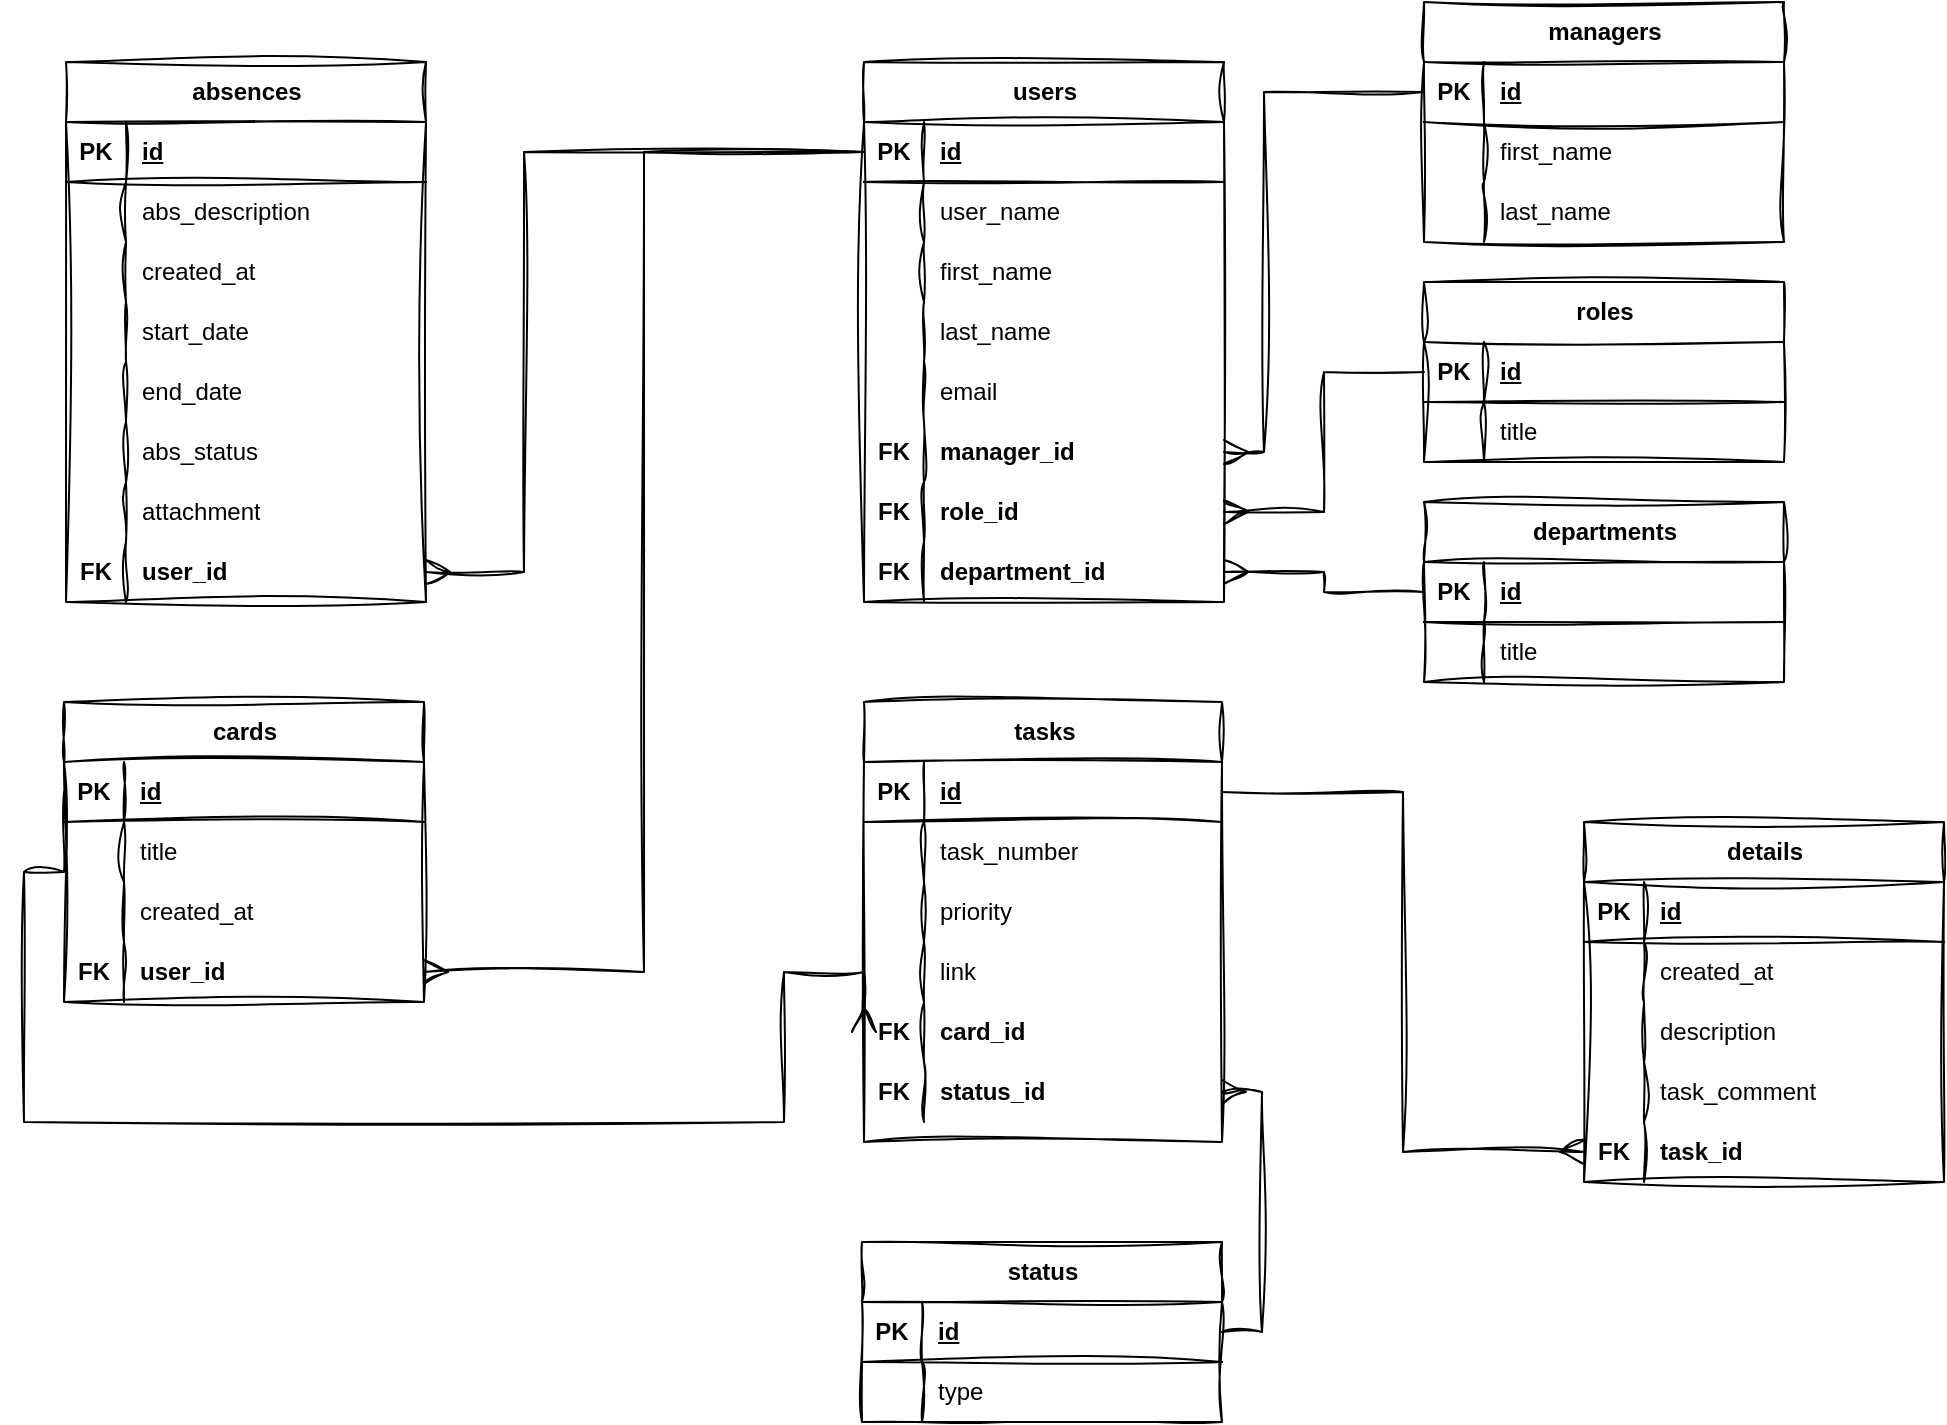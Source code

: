 <mxfile version="21.3.4" type="device">
  <diagram name="Page-1" id="tCNnYp30IQ_QqQRC69yY">
    <mxGraphModel dx="1905" dy="694" grid="1" gridSize="10" guides="1" tooltips="1" connect="1" arrows="1" fold="1" page="1" pageScale="1" pageWidth="827" pageHeight="1169" math="0" shadow="0">
      <root>
        <mxCell id="0" />
        <mxCell id="1" parent="0" />
        <mxCell id="jECYynhSpzNq_t5w8pa2-6" value="tasks" style="shape=table;startSize=30;container=1;collapsible=1;childLayout=tableLayout;fixedRows=1;rowLines=0;fontStyle=1;align=center;resizeLast=1;html=1;rounded=0;sketch=1;curveFitting=1;jiggle=2;" parent="1" vertex="1">
          <mxGeometry x="-30" y="360" width="179" height="220" as="geometry">
            <mxRectangle x="41" y="40" width="70" height="30" as="alternateBounds" />
          </mxGeometry>
        </mxCell>
        <mxCell id="jECYynhSpzNq_t5w8pa2-7" value="" style="shape=tableRow;horizontal=0;startSize=0;swimlaneHead=0;swimlaneBody=0;fillColor=none;collapsible=0;dropTarget=0;points=[[0,0.5],[1,0.5]];portConstraint=eastwest;top=0;left=0;right=0;bottom=1;rounded=0;sketch=1;curveFitting=1;jiggle=2;" parent="jECYynhSpzNq_t5w8pa2-6" vertex="1">
          <mxGeometry y="30" width="179" height="30" as="geometry" />
        </mxCell>
        <mxCell id="jECYynhSpzNq_t5w8pa2-8" value="PK" style="shape=partialRectangle;connectable=0;fillColor=none;top=0;left=0;bottom=0;right=0;fontStyle=1;overflow=hidden;whiteSpace=wrap;html=1;rounded=0;sketch=1;curveFitting=1;jiggle=2;" parent="jECYynhSpzNq_t5w8pa2-7" vertex="1">
          <mxGeometry width="30" height="30" as="geometry">
            <mxRectangle width="30" height="30" as="alternateBounds" />
          </mxGeometry>
        </mxCell>
        <mxCell id="jECYynhSpzNq_t5w8pa2-9" value="id" style="shape=partialRectangle;connectable=0;fillColor=none;top=0;left=0;bottom=0;right=0;align=left;spacingLeft=6;fontStyle=5;overflow=hidden;whiteSpace=wrap;html=1;rounded=0;sketch=1;curveFitting=1;jiggle=2;" parent="jECYynhSpzNq_t5w8pa2-7" vertex="1">
          <mxGeometry x="30" width="149" height="30" as="geometry">
            <mxRectangle width="149" height="30" as="alternateBounds" />
          </mxGeometry>
        </mxCell>
        <mxCell id="jECYynhSpzNq_t5w8pa2-49" value="" style="shape=tableRow;horizontal=0;startSize=0;swimlaneHead=0;swimlaneBody=0;fillColor=none;collapsible=0;dropTarget=0;points=[[0,0.5],[1,0.5]];portConstraint=eastwest;top=0;left=0;right=0;bottom=0;rounded=0;sketch=1;curveFitting=1;jiggle=2;" parent="jECYynhSpzNq_t5w8pa2-6" vertex="1">
          <mxGeometry y="60" width="179" height="30" as="geometry" />
        </mxCell>
        <mxCell id="jECYynhSpzNq_t5w8pa2-50" value="" style="shape=partialRectangle;connectable=0;fillColor=none;top=0;left=0;bottom=0;right=0;editable=1;overflow=hidden;whiteSpace=wrap;html=1;rounded=0;sketch=1;curveFitting=1;jiggle=2;" parent="jECYynhSpzNq_t5w8pa2-49" vertex="1">
          <mxGeometry width="30" height="30" as="geometry">
            <mxRectangle width="30" height="30" as="alternateBounds" />
          </mxGeometry>
        </mxCell>
        <mxCell id="jECYynhSpzNq_t5w8pa2-51" value="task_number" style="shape=partialRectangle;connectable=0;fillColor=none;top=0;left=0;bottom=0;right=0;align=left;spacingLeft=6;overflow=hidden;whiteSpace=wrap;html=1;rounded=0;sketch=1;curveFitting=1;jiggle=2;" parent="jECYynhSpzNq_t5w8pa2-49" vertex="1">
          <mxGeometry x="30" width="149" height="30" as="geometry">
            <mxRectangle width="149" height="30" as="alternateBounds" />
          </mxGeometry>
        </mxCell>
        <mxCell id="wO1wO3pG6uxlol4ROajN-1" value="" style="shape=tableRow;horizontal=0;startSize=0;swimlaneHead=0;swimlaneBody=0;fillColor=none;collapsible=0;dropTarget=0;points=[[0,0.5],[1,0.5]];portConstraint=eastwest;top=0;left=0;right=0;bottom=0;rounded=0;sketch=1;curveFitting=1;jiggle=2;" vertex="1" parent="jECYynhSpzNq_t5w8pa2-6">
          <mxGeometry y="90" width="179" height="30" as="geometry" />
        </mxCell>
        <mxCell id="wO1wO3pG6uxlol4ROajN-2" value="" style="shape=partialRectangle;connectable=0;fillColor=none;top=0;left=0;bottom=0;right=0;editable=1;overflow=hidden;whiteSpace=wrap;html=1;rounded=0;sketch=1;curveFitting=1;jiggle=2;" vertex="1" parent="wO1wO3pG6uxlol4ROajN-1">
          <mxGeometry width="30" height="30" as="geometry">
            <mxRectangle width="30" height="30" as="alternateBounds" />
          </mxGeometry>
        </mxCell>
        <mxCell id="wO1wO3pG6uxlol4ROajN-3" value="priority" style="shape=partialRectangle;connectable=0;fillColor=none;top=0;left=0;bottom=0;right=0;align=left;spacingLeft=6;overflow=hidden;whiteSpace=wrap;html=1;rounded=0;sketch=1;curveFitting=1;jiggle=2;" vertex="1" parent="wO1wO3pG6uxlol4ROajN-1">
          <mxGeometry x="30" width="149" height="30" as="geometry">
            <mxRectangle width="149" height="30" as="alternateBounds" />
          </mxGeometry>
        </mxCell>
        <mxCell id="jECYynhSpzNq_t5w8pa2-268" value="" style="shape=tableRow;horizontal=0;startSize=0;swimlaneHead=0;swimlaneBody=0;fillColor=none;collapsible=0;dropTarget=0;points=[[0,0.5],[1,0.5]];portConstraint=eastwest;top=0;left=0;right=0;bottom=0;rounded=0;sketch=1;curveFitting=1;jiggle=2;" parent="jECYynhSpzNq_t5w8pa2-6" vertex="1">
          <mxGeometry y="120" width="179" height="30" as="geometry" />
        </mxCell>
        <mxCell id="jECYynhSpzNq_t5w8pa2-269" value="" style="shape=partialRectangle;connectable=0;fillColor=none;top=0;left=0;bottom=0;right=0;editable=1;overflow=hidden;whiteSpace=wrap;html=1;rounded=0;sketch=1;curveFitting=1;jiggle=2;" parent="jECYynhSpzNq_t5w8pa2-268" vertex="1">
          <mxGeometry width="30" height="30" as="geometry">
            <mxRectangle width="30" height="30" as="alternateBounds" />
          </mxGeometry>
        </mxCell>
        <mxCell id="jECYynhSpzNq_t5w8pa2-270" value="link" style="shape=partialRectangle;connectable=0;fillColor=none;top=0;left=0;bottom=0;right=0;align=left;spacingLeft=6;overflow=hidden;whiteSpace=wrap;html=1;rounded=0;sketch=1;curveFitting=1;jiggle=2;" parent="jECYynhSpzNq_t5w8pa2-268" vertex="1">
          <mxGeometry x="30" width="149" height="30" as="geometry">
            <mxRectangle width="149" height="30" as="alternateBounds" />
          </mxGeometry>
        </mxCell>
        <mxCell id="jECYynhSpzNq_t5w8pa2-333" value="" style="shape=tableRow;horizontal=0;startSize=0;swimlaneHead=0;swimlaneBody=0;fillColor=none;collapsible=0;dropTarget=0;points=[[0,0.5],[1,0.5]];portConstraint=eastwest;top=0;left=0;right=0;bottom=0;rounded=0;sketch=1;curveFitting=1;jiggle=2;" parent="jECYynhSpzNq_t5w8pa2-6" vertex="1">
          <mxGeometry y="150" width="179" height="30" as="geometry" />
        </mxCell>
        <mxCell id="jECYynhSpzNq_t5w8pa2-334" value="&lt;b&gt;FK&lt;/b&gt;" style="shape=partialRectangle;connectable=0;fillColor=none;top=0;left=0;bottom=0;right=0;editable=1;overflow=hidden;whiteSpace=wrap;html=1;rounded=0;sketch=1;curveFitting=1;jiggle=2;" parent="jECYynhSpzNq_t5w8pa2-333" vertex="1">
          <mxGeometry width="30" height="30" as="geometry">
            <mxRectangle width="30" height="30" as="alternateBounds" />
          </mxGeometry>
        </mxCell>
        <mxCell id="jECYynhSpzNq_t5w8pa2-335" value="&lt;b&gt;card_id&lt;/b&gt;" style="shape=partialRectangle;connectable=0;fillColor=none;top=0;left=0;bottom=0;right=0;align=left;spacingLeft=6;overflow=hidden;whiteSpace=wrap;html=1;rounded=0;sketch=1;curveFitting=1;jiggle=2;" parent="jECYynhSpzNq_t5w8pa2-333" vertex="1">
          <mxGeometry x="30" width="149" height="30" as="geometry">
            <mxRectangle width="149" height="30" as="alternateBounds" />
          </mxGeometry>
        </mxCell>
        <mxCell id="jECYynhSpzNq_t5w8pa2-91" value="" style="shape=tableRow;horizontal=0;startSize=0;swimlaneHead=0;swimlaneBody=0;fillColor=none;collapsible=0;dropTarget=0;points=[[0,0.5],[1,0.5]];portConstraint=eastwest;top=0;left=0;right=0;bottom=0;rounded=0;sketch=1;curveFitting=1;jiggle=2;" parent="jECYynhSpzNq_t5w8pa2-6" vertex="1">
          <mxGeometry y="180" width="179" height="30" as="geometry" />
        </mxCell>
        <mxCell id="jECYynhSpzNq_t5w8pa2-92" value="&lt;b&gt;FK&lt;/b&gt;" style="shape=partialRectangle;connectable=0;fillColor=none;top=0;left=0;bottom=0;right=0;editable=1;overflow=hidden;whiteSpace=wrap;html=1;rounded=0;sketch=1;curveFitting=1;jiggle=2;" parent="jECYynhSpzNq_t5w8pa2-91" vertex="1">
          <mxGeometry width="30" height="30" as="geometry">
            <mxRectangle width="30" height="30" as="alternateBounds" />
          </mxGeometry>
        </mxCell>
        <mxCell id="jECYynhSpzNq_t5w8pa2-93" value="&lt;b&gt;status_id&lt;/b&gt;" style="shape=partialRectangle;connectable=0;fillColor=none;top=0;left=0;bottom=0;right=0;align=left;spacingLeft=6;overflow=hidden;whiteSpace=wrap;html=1;rounded=0;sketch=1;curveFitting=1;jiggle=2;" parent="jECYynhSpzNq_t5w8pa2-91" vertex="1">
          <mxGeometry x="30" width="149" height="30" as="geometry">
            <mxRectangle width="149" height="30" as="alternateBounds" />
          </mxGeometry>
        </mxCell>
        <mxCell id="jECYynhSpzNq_t5w8pa2-19" value="status" style="shape=table;startSize=30;container=1;collapsible=1;childLayout=tableLayout;fixedRows=1;rowLines=0;fontStyle=1;align=center;resizeLast=1;html=1;rounded=0;sketch=1;curveFitting=1;jiggle=2;" parent="1" vertex="1">
          <mxGeometry x="-31" y="630" width="180" height="90" as="geometry" />
        </mxCell>
        <mxCell id="jECYynhSpzNq_t5w8pa2-20" value="" style="shape=tableRow;horizontal=0;startSize=0;swimlaneHead=0;swimlaneBody=0;fillColor=none;collapsible=0;dropTarget=0;points=[[0,0.5],[1,0.5]];portConstraint=eastwest;top=0;left=0;right=0;bottom=1;rounded=0;sketch=1;curveFitting=1;jiggle=2;" parent="jECYynhSpzNq_t5w8pa2-19" vertex="1">
          <mxGeometry y="30" width="180" height="30" as="geometry" />
        </mxCell>
        <mxCell id="jECYynhSpzNq_t5w8pa2-21" value="PK" style="shape=partialRectangle;connectable=0;fillColor=none;top=0;left=0;bottom=0;right=0;fontStyle=1;overflow=hidden;whiteSpace=wrap;html=1;rounded=0;sketch=1;curveFitting=1;jiggle=2;" parent="jECYynhSpzNq_t5w8pa2-20" vertex="1">
          <mxGeometry width="30" height="30" as="geometry">
            <mxRectangle width="30" height="30" as="alternateBounds" />
          </mxGeometry>
        </mxCell>
        <mxCell id="jECYynhSpzNq_t5w8pa2-22" value="id" style="shape=partialRectangle;connectable=0;fillColor=none;top=0;left=0;bottom=0;right=0;align=left;spacingLeft=6;fontStyle=5;overflow=hidden;whiteSpace=wrap;html=1;rounded=0;sketch=1;curveFitting=1;jiggle=2;" parent="jECYynhSpzNq_t5w8pa2-20" vertex="1">
          <mxGeometry x="30" width="150" height="30" as="geometry">
            <mxRectangle width="150" height="30" as="alternateBounds" />
          </mxGeometry>
        </mxCell>
        <mxCell id="jECYynhSpzNq_t5w8pa2-23" value="" style="shape=tableRow;horizontal=0;startSize=0;swimlaneHead=0;swimlaneBody=0;fillColor=none;collapsible=0;dropTarget=0;points=[[0,0.5],[1,0.5]];portConstraint=eastwest;top=0;left=0;right=0;bottom=0;rounded=0;sketch=1;curveFitting=1;jiggle=2;" parent="jECYynhSpzNq_t5w8pa2-19" vertex="1">
          <mxGeometry y="60" width="180" height="30" as="geometry" />
        </mxCell>
        <mxCell id="jECYynhSpzNq_t5w8pa2-24" value="" style="shape=partialRectangle;connectable=0;fillColor=none;top=0;left=0;bottom=0;right=0;editable=1;overflow=hidden;whiteSpace=wrap;html=1;rounded=0;sketch=1;curveFitting=1;jiggle=2;" parent="jECYynhSpzNq_t5w8pa2-23" vertex="1">
          <mxGeometry width="30" height="30" as="geometry">
            <mxRectangle width="30" height="30" as="alternateBounds" />
          </mxGeometry>
        </mxCell>
        <mxCell id="jECYynhSpzNq_t5w8pa2-25" value="type" style="shape=partialRectangle;connectable=0;fillColor=none;top=0;left=0;bottom=0;right=0;align=left;spacingLeft=6;overflow=hidden;whiteSpace=wrap;html=1;rounded=0;sketch=1;curveFitting=1;jiggle=2;" parent="jECYynhSpzNq_t5w8pa2-23" vertex="1">
          <mxGeometry x="30" width="150" height="30" as="geometry">
            <mxRectangle width="150" height="30" as="alternateBounds" />
          </mxGeometry>
        </mxCell>
        <mxCell id="jECYynhSpzNq_t5w8pa2-146" value="details" style="shape=table;startSize=30;container=1;collapsible=1;childLayout=tableLayout;fixedRows=1;rowLines=0;fontStyle=1;align=center;resizeLast=1;html=1;rounded=0;sketch=1;curveFitting=1;jiggle=2;fillColor=none;" parent="1" vertex="1">
          <mxGeometry x="330" y="420" width="180" height="180" as="geometry" />
        </mxCell>
        <mxCell id="jECYynhSpzNq_t5w8pa2-147" value="" style="shape=tableRow;horizontal=0;startSize=0;swimlaneHead=0;swimlaneBody=0;fillColor=none;collapsible=0;dropTarget=0;points=[[0,0.5],[1,0.5]];portConstraint=eastwest;top=0;left=0;right=0;bottom=1;rounded=0;sketch=1;curveFitting=1;jiggle=2;" parent="jECYynhSpzNq_t5w8pa2-146" vertex="1">
          <mxGeometry y="30" width="180" height="30" as="geometry" />
        </mxCell>
        <mxCell id="jECYynhSpzNq_t5w8pa2-148" value="PK" style="shape=partialRectangle;connectable=0;fillColor=none;top=0;left=0;bottom=0;right=0;fontStyle=1;overflow=hidden;whiteSpace=wrap;html=1;rounded=0;sketch=1;curveFitting=1;jiggle=2;" parent="jECYynhSpzNq_t5w8pa2-147" vertex="1">
          <mxGeometry width="30" height="30" as="geometry">
            <mxRectangle width="30" height="30" as="alternateBounds" />
          </mxGeometry>
        </mxCell>
        <mxCell id="jECYynhSpzNq_t5w8pa2-149" value="id" style="shape=partialRectangle;connectable=0;fillColor=none;top=0;left=0;bottom=0;right=0;align=left;spacingLeft=6;fontStyle=5;overflow=hidden;whiteSpace=wrap;html=1;rounded=0;sketch=1;curveFitting=1;jiggle=2;" parent="jECYynhSpzNq_t5w8pa2-147" vertex="1">
          <mxGeometry x="30" width="150" height="30" as="geometry">
            <mxRectangle width="150" height="30" as="alternateBounds" />
          </mxGeometry>
        </mxCell>
        <mxCell id="jECYynhSpzNq_t5w8pa2-153" value="" style="shape=tableRow;horizontal=0;startSize=0;swimlaneHead=0;swimlaneBody=0;fillColor=none;collapsible=0;dropTarget=0;points=[[0,0.5],[1,0.5]];portConstraint=eastwest;top=0;left=0;right=0;bottom=0;rounded=0;sketch=1;curveFitting=1;jiggle=2;" parent="jECYynhSpzNq_t5w8pa2-146" vertex="1">
          <mxGeometry y="60" width="180" height="30" as="geometry" />
        </mxCell>
        <mxCell id="jECYynhSpzNq_t5w8pa2-154" value="" style="shape=partialRectangle;connectable=0;fillColor=none;top=0;left=0;bottom=0;right=0;editable=1;overflow=hidden;whiteSpace=wrap;html=1;rounded=0;sketch=1;curveFitting=1;jiggle=2;" parent="jECYynhSpzNq_t5w8pa2-153" vertex="1">
          <mxGeometry width="30" height="30" as="geometry">
            <mxRectangle width="30" height="30" as="alternateBounds" />
          </mxGeometry>
        </mxCell>
        <mxCell id="jECYynhSpzNq_t5w8pa2-155" value="created_at" style="shape=partialRectangle;connectable=0;top=0;left=0;bottom=0;right=0;align=left;spacingLeft=6;overflow=hidden;whiteSpace=wrap;html=1;rounded=0;sketch=1;curveFitting=1;jiggle=2;fillColor=none;" parent="jECYynhSpzNq_t5w8pa2-153" vertex="1">
          <mxGeometry x="30" width="150" height="30" as="geometry">
            <mxRectangle width="150" height="30" as="alternateBounds" />
          </mxGeometry>
        </mxCell>
        <mxCell id="jECYynhSpzNq_t5w8pa2-150" value="" style="shape=tableRow;horizontal=0;startSize=0;swimlaneHead=0;swimlaneBody=0;fillColor=none;collapsible=0;dropTarget=0;points=[[0,0.5],[1,0.5]];portConstraint=eastwest;top=0;left=0;right=0;bottom=0;rounded=0;sketch=1;curveFitting=1;jiggle=2;" parent="jECYynhSpzNq_t5w8pa2-146" vertex="1">
          <mxGeometry y="90" width="180" height="30" as="geometry" />
        </mxCell>
        <mxCell id="jECYynhSpzNq_t5w8pa2-151" value="" style="shape=partialRectangle;connectable=0;fillColor=none;top=0;left=0;bottom=0;right=0;editable=1;overflow=hidden;whiteSpace=wrap;html=1;rounded=0;sketch=1;curveFitting=1;jiggle=2;" parent="jECYynhSpzNq_t5w8pa2-150" vertex="1">
          <mxGeometry width="30" height="30" as="geometry">
            <mxRectangle width="30" height="30" as="alternateBounds" />
          </mxGeometry>
        </mxCell>
        <mxCell id="jECYynhSpzNq_t5w8pa2-152" value="description" style="shape=partialRectangle;connectable=0;fillColor=none;top=0;left=0;bottom=0;right=0;align=left;spacingLeft=6;overflow=hidden;whiteSpace=wrap;html=1;rounded=0;sketch=1;curveFitting=1;jiggle=2;" parent="jECYynhSpzNq_t5w8pa2-150" vertex="1">
          <mxGeometry x="30" width="150" height="30" as="geometry">
            <mxRectangle width="150" height="30" as="alternateBounds" />
          </mxGeometry>
        </mxCell>
        <mxCell id="jECYynhSpzNq_t5w8pa2-428" value="" style="shape=tableRow;horizontal=0;startSize=0;swimlaneHead=0;swimlaneBody=0;fillColor=none;collapsible=0;dropTarget=0;points=[[0,0.5],[1,0.5]];portConstraint=eastwest;top=0;left=0;right=0;bottom=0;rounded=0;sketch=1;curveFitting=1;jiggle=2;" parent="jECYynhSpzNq_t5w8pa2-146" vertex="1">
          <mxGeometry y="120" width="180" height="30" as="geometry" />
        </mxCell>
        <mxCell id="jECYynhSpzNq_t5w8pa2-429" value="" style="shape=partialRectangle;connectable=0;fillColor=none;top=0;left=0;bottom=0;right=0;editable=1;overflow=hidden;whiteSpace=wrap;html=1;rounded=0;sketch=1;curveFitting=1;jiggle=2;" parent="jECYynhSpzNq_t5w8pa2-428" vertex="1">
          <mxGeometry width="30" height="30" as="geometry">
            <mxRectangle width="30" height="30" as="alternateBounds" />
          </mxGeometry>
        </mxCell>
        <mxCell id="jECYynhSpzNq_t5w8pa2-430" value="task_comment" style="shape=partialRectangle;connectable=0;fillColor=none;top=0;left=0;bottom=0;right=0;align=left;spacingLeft=6;overflow=hidden;whiteSpace=wrap;html=1;rounded=0;sketch=1;curveFitting=1;jiggle=2;" parent="jECYynhSpzNq_t5w8pa2-428" vertex="1">
          <mxGeometry x="30" width="150" height="30" as="geometry">
            <mxRectangle width="150" height="30" as="alternateBounds" />
          </mxGeometry>
        </mxCell>
        <mxCell id="jECYynhSpzNq_t5w8pa2-272" value="" style="shape=tableRow;horizontal=0;startSize=0;swimlaneHead=0;swimlaneBody=0;fillColor=none;collapsible=0;dropTarget=0;points=[[0,0.5],[1,0.5]];portConstraint=eastwest;top=0;left=0;right=0;bottom=0;rounded=0;sketch=1;curveFitting=1;jiggle=2;" parent="jECYynhSpzNq_t5w8pa2-146" vertex="1">
          <mxGeometry y="150" width="180" height="30" as="geometry" />
        </mxCell>
        <mxCell id="jECYynhSpzNq_t5w8pa2-273" value="&lt;b&gt;FK&lt;/b&gt;" style="shape=partialRectangle;connectable=0;fillColor=none;top=0;left=0;bottom=0;right=0;editable=1;overflow=hidden;whiteSpace=wrap;html=1;rounded=0;sketch=1;curveFitting=1;jiggle=2;" parent="jECYynhSpzNq_t5w8pa2-272" vertex="1">
          <mxGeometry width="30" height="30" as="geometry">
            <mxRectangle width="30" height="30" as="alternateBounds" />
          </mxGeometry>
        </mxCell>
        <mxCell id="jECYynhSpzNq_t5w8pa2-274" value="&lt;b&gt;task_id&lt;/b&gt;" style="shape=partialRectangle;connectable=0;top=0;left=0;bottom=0;right=0;align=left;spacingLeft=6;overflow=hidden;whiteSpace=wrap;html=1;rounded=0;sketch=1;curveFitting=1;jiggle=2;fillColor=none;" parent="jECYynhSpzNq_t5w8pa2-272" vertex="1">
          <mxGeometry x="30" width="150" height="30" as="geometry">
            <mxRectangle width="150" height="30" as="alternateBounds" />
          </mxGeometry>
        </mxCell>
        <mxCell id="jECYynhSpzNq_t5w8pa2-165" value="users" style="shape=table;startSize=30;container=1;collapsible=1;childLayout=tableLayout;fixedRows=1;rowLines=0;fontStyle=1;align=center;resizeLast=1;html=1;rounded=0;sketch=1;curveFitting=1;jiggle=2;" parent="1" vertex="1">
          <mxGeometry x="-30" y="40" width="180" height="270" as="geometry" />
        </mxCell>
        <mxCell id="jECYynhSpzNq_t5w8pa2-166" value="" style="shape=tableRow;horizontal=0;startSize=0;swimlaneHead=0;swimlaneBody=0;fillColor=none;collapsible=0;dropTarget=0;points=[[0,0.5],[1,0.5]];portConstraint=eastwest;top=0;left=0;right=0;bottom=1;rounded=0;sketch=1;curveFitting=1;jiggle=2;" parent="jECYynhSpzNq_t5w8pa2-165" vertex="1">
          <mxGeometry y="30" width="180" height="30" as="geometry" />
        </mxCell>
        <mxCell id="jECYynhSpzNq_t5w8pa2-167" value="PK" style="shape=partialRectangle;connectable=0;fillColor=none;top=0;left=0;bottom=0;right=0;fontStyle=1;overflow=hidden;whiteSpace=wrap;html=1;rounded=0;sketch=1;curveFitting=1;jiggle=2;" parent="jECYynhSpzNq_t5w8pa2-166" vertex="1">
          <mxGeometry width="30" height="30" as="geometry">
            <mxRectangle width="30" height="30" as="alternateBounds" />
          </mxGeometry>
        </mxCell>
        <mxCell id="jECYynhSpzNq_t5w8pa2-168" value="id" style="shape=partialRectangle;connectable=0;fillColor=none;top=0;left=0;bottom=0;right=0;align=left;spacingLeft=6;fontStyle=5;overflow=hidden;whiteSpace=wrap;html=1;rounded=0;sketch=1;curveFitting=1;jiggle=2;" parent="jECYynhSpzNq_t5w8pa2-166" vertex="1">
          <mxGeometry x="30" width="150" height="30" as="geometry">
            <mxRectangle width="150" height="30" as="alternateBounds" />
          </mxGeometry>
        </mxCell>
        <mxCell id="jECYynhSpzNq_t5w8pa2-188" value="" style="shape=tableRow;horizontal=0;startSize=0;swimlaneHead=0;swimlaneBody=0;fillColor=none;collapsible=0;dropTarget=0;points=[[0,0.5],[1,0.5]];portConstraint=eastwest;top=0;left=0;right=0;bottom=0;rounded=0;sketch=1;curveFitting=1;jiggle=2;" parent="jECYynhSpzNq_t5w8pa2-165" vertex="1">
          <mxGeometry y="60" width="180" height="30" as="geometry" />
        </mxCell>
        <mxCell id="jECYynhSpzNq_t5w8pa2-189" value="" style="shape=partialRectangle;connectable=0;fillColor=none;top=0;left=0;bottom=0;right=0;editable=1;overflow=hidden;whiteSpace=wrap;html=1;rounded=0;sketch=1;curveFitting=1;jiggle=2;" parent="jECYynhSpzNq_t5w8pa2-188" vertex="1">
          <mxGeometry width="30" height="30" as="geometry">
            <mxRectangle width="30" height="30" as="alternateBounds" />
          </mxGeometry>
        </mxCell>
        <mxCell id="jECYynhSpzNq_t5w8pa2-190" value="user_name" style="shape=partialRectangle;connectable=0;top=0;left=0;bottom=0;right=0;align=left;spacingLeft=6;overflow=hidden;whiteSpace=wrap;html=1;rounded=0;sketch=1;curveFitting=1;jiggle=2;fillColor=none;" parent="jECYynhSpzNq_t5w8pa2-188" vertex="1">
          <mxGeometry x="30" width="150" height="30" as="geometry">
            <mxRectangle width="150" height="30" as="alternateBounds" />
          </mxGeometry>
        </mxCell>
        <mxCell id="jECYynhSpzNq_t5w8pa2-169" value="" style="shape=tableRow;horizontal=0;startSize=0;swimlaneHead=0;swimlaneBody=0;fillColor=none;collapsible=0;dropTarget=0;points=[[0,0.5],[1,0.5]];portConstraint=eastwest;top=0;left=0;right=0;bottom=0;rounded=0;sketch=1;curveFitting=1;jiggle=2;" parent="jECYynhSpzNq_t5w8pa2-165" vertex="1">
          <mxGeometry y="90" width="180" height="30" as="geometry" />
        </mxCell>
        <mxCell id="jECYynhSpzNq_t5w8pa2-170" value="" style="shape=partialRectangle;connectable=0;fillColor=none;top=0;left=0;bottom=0;right=0;editable=1;overflow=hidden;whiteSpace=wrap;html=1;rounded=0;sketch=1;curveFitting=1;jiggle=2;" parent="jECYynhSpzNq_t5w8pa2-169" vertex="1">
          <mxGeometry width="30" height="30" as="geometry">
            <mxRectangle width="30" height="30" as="alternateBounds" />
          </mxGeometry>
        </mxCell>
        <mxCell id="jECYynhSpzNq_t5w8pa2-171" value="first_name" style="shape=partialRectangle;connectable=0;fillColor=none;top=0;left=0;bottom=0;right=0;align=left;spacingLeft=6;overflow=hidden;whiteSpace=wrap;html=1;rounded=0;sketch=1;curveFitting=1;jiggle=2;" parent="jECYynhSpzNq_t5w8pa2-169" vertex="1">
          <mxGeometry x="30" width="150" height="30" as="geometry">
            <mxRectangle width="150" height="30" as="alternateBounds" />
          </mxGeometry>
        </mxCell>
        <mxCell id="jECYynhSpzNq_t5w8pa2-172" value="" style="shape=tableRow;horizontal=0;startSize=0;swimlaneHead=0;swimlaneBody=0;fillColor=none;collapsible=0;dropTarget=0;points=[[0,0.5],[1,0.5]];portConstraint=eastwest;top=0;left=0;right=0;bottom=0;rounded=0;sketch=1;curveFitting=1;jiggle=2;" parent="jECYynhSpzNq_t5w8pa2-165" vertex="1">
          <mxGeometry y="120" width="180" height="30" as="geometry" />
        </mxCell>
        <mxCell id="jECYynhSpzNq_t5w8pa2-173" value="" style="shape=partialRectangle;connectable=0;fillColor=none;top=0;left=0;bottom=0;right=0;editable=1;overflow=hidden;whiteSpace=wrap;html=1;rounded=0;sketch=1;curveFitting=1;jiggle=2;" parent="jECYynhSpzNq_t5w8pa2-172" vertex="1">
          <mxGeometry width="30" height="30" as="geometry">
            <mxRectangle width="30" height="30" as="alternateBounds" />
          </mxGeometry>
        </mxCell>
        <mxCell id="jECYynhSpzNq_t5w8pa2-174" value="last_name" style="shape=partialRectangle;connectable=0;top=0;left=0;bottom=0;right=0;align=left;spacingLeft=6;overflow=hidden;whiteSpace=wrap;html=1;rounded=0;sketch=1;curveFitting=1;jiggle=2;fillColor=none;" parent="jECYynhSpzNq_t5w8pa2-172" vertex="1">
          <mxGeometry x="30" width="150" height="30" as="geometry">
            <mxRectangle width="150" height="30" as="alternateBounds" />
          </mxGeometry>
        </mxCell>
        <mxCell id="jECYynhSpzNq_t5w8pa2-185" value="" style="shape=tableRow;horizontal=0;startSize=0;swimlaneHead=0;swimlaneBody=0;fillColor=none;collapsible=0;dropTarget=0;points=[[0,0.5],[1,0.5]];portConstraint=eastwest;top=0;left=0;right=0;bottom=0;rounded=0;sketch=1;curveFitting=1;jiggle=2;" parent="jECYynhSpzNq_t5w8pa2-165" vertex="1">
          <mxGeometry y="150" width="180" height="30" as="geometry" />
        </mxCell>
        <mxCell id="jECYynhSpzNq_t5w8pa2-186" value="" style="shape=partialRectangle;connectable=0;fillColor=none;top=0;left=0;bottom=0;right=0;editable=1;overflow=hidden;whiteSpace=wrap;html=1;rounded=0;sketch=1;curveFitting=1;jiggle=2;" parent="jECYynhSpzNq_t5w8pa2-185" vertex="1">
          <mxGeometry width="30" height="30" as="geometry">
            <mxRectangle width="30" height="30" as="alternateBounds" />
          </mxGeometry>
        </mxCell>
        <mxCell id="jECYynhSpzNq_t5w8pa2-187" value="email" style="shape=partialRectangle;connectable=0;top=0;left=0;bottom=0;right=0;align=left;spacingLeft=6;overflow=hidden;whiteSpace=wrap;html=1;rounded=0;sketch=1;curveFitting=1;jiggle=2;fillColor=none;" parent="jECYynhSpzNq_t5w8pa2-185" vertex="1">
          <mxGeometry x="30" width="150" height="30" as="geometry">
            <mxRectangle width="150" height="30" as="alternateBounds" />
          </mxGeometry>
        </mxCell>
        <mxCell id="jECYynhSpzNq_t5w8pa2-379" value="" style="shape=tableRow;horizontal=0;startSize=0;swimlaneHead=0;swimlaneBody=0;fillColor=none;collapsible=0;dropTarget=0;points=[[0,0.5],[1,0.5]];portConstraint=eastwest;top=0;left=0;right=0;bottom=0;rounded=0;sketch=1;curveFitting=1;jiggle=2;fontStyle=1" parent="jECYynhSpzNq_t5w8pa2-165" vertex="1">
          <mxGeometry y="180" width="180" height="30" as="geometry" />
        </mxCell>
        <mxCell id="jECYynhSpzNq_t5w8pa2-380" value="&lt;b&gt;FK&lt;/b&gt;" style="shape=partialRectangle;connectable=0;fillColor=none;top=0;left=0;bottom=0;right=0;editable=1;overflow=hidden;whiteSpace=wrap;html=1;rounded=0;sketch=1;curveFitting=1;jiggle=2;" parent="jECYynhSpzNq_t5w8pa2-379" vertex="1">
          <mxGeometry width="30" height="30" as="geometry">
            <mxRectangle width="30" height="30" as="alternateBounds" />
          </mxGeometry>
        </mxCell>
        <mxCell id="jECYynhSpzNq_t5w8pa2-381" value="manager_id" style="shape=partialRectangle;connectable=0;top=0;left=0;bottom=0;right=0;align=left;spacingLeft=6;overflow=hidden;whiteSpace=wrap;html=1;rounded=0;sketch=1;curveFitting=1;jiggle=2;fillColor=none;fontStyle=1" parent="jECYynhSpzNq_t5w8pa2-379" vertex="1">
          <mxGeometry x="30" width="150" height="30" as="geometry">
            <mxRectangle width="150" height="30" as="alternateBounds" />
          </mxGeometry>
        </mxCell>
        <mxCell id="jECYynhSpzNq_t5w8pa2-207" value="" style="shape=tableRow;horizontal=0;startSize=0;swimlaneHead=0;swimlaneBody=0;fillColor=none;collapsible=0;dropTarget=0;points=[[0,0.5],[1,0.5]];portConstraint=eastwest;top=0;left=0;right=0;bottom=0;rounded=0;sketch=1;curveFitting=1;jiggle=2;fontStyle=1" parent="jECYynhSpzNq_t5w8pa2-165" vertex="1">
          <mxGeometry y="210" width="180" height="30" as="geometry" />
        </mxCell>
        <mxCell id="jECYynhSpzNq_t5w8pa2-208" value="&lt;b&gt;FK&lt;/b&gt;" style="shape=partialRectangle;connectable=0;fillColor=none;top=0;left=0;bottom=0;right=0;editable=1;overflow=hidden;whiteSpace=wrap;html=1;rounded=0;sketch=1;curveFitting=1;jiggle=2;" parent="jECYynhSpzNq_t5w8pa2-207" vertex="1">
          <mxGeometry width="30" height="30" as="geometry">
            <mxRectangle width="30" height="30" as="alternateBounds" />
          </mxGeometry>
        </mxCell>
        <mxCell id="jECYynhSpzNq_t5w8pa2-209" value="role_id" style="shape=partialRectangle;connectable=0;top=0;left=0;bottom=0;right=0;align=left;spacingLeft=6;overflow=hidden;whiteSpace=wrap;html=1;rounded=0;sketch=1;curveFitting=1;jiggle=2;fillColor=none;fontStyle=1" parent="jECYynhSpzNq_t5w8pa2-207" vertex="1">
          <mxGeometry x="30" width="150" height="30" as="geometry">
            <mxRectangle width="150" height="30" as="alternateBounds" />
          </mxGeometry>
        </mxCell>
        <mxCell id="jECYynhSpzNq_t5w8pa2-365" value="" style="shape=tableRow;horizontal=0;startSize=0;swimlaneHead=0;swimlaneBody=0;fillColor=none;collapsible=0;dropTarget=0;points=[[0,0.5],[1,0.5]];portConstraint=eastwest;top=0;left=0;right=0;bottom=0;rounded=0;sketch=1;curveFitting=1;jiggle=2;fontStyle=1" parent="jECYynhSpzNq_t5w8pa2-165" vertex="1">
          <mxGeometry y="240" width="180" height="30" as="geometry" />
        </mxCell>
        <mxCell id="jECYynhSpzNq_t5w8pa2-366" value="&lt;b&gt;FK&lt;/b&gt;" style="shape=partialRectangle;connectable=0;fillColor=none;top=0;left=0;bottom=0;right=0;editable=1;overflow=hidden;whiteSpace=wrap;html=1;rounded=0;sketch=1;curveFitting=1;jiggle=2;" parent="jECYynhSpzNq_t5w8pa2-365" vertex="1">
          <mxGeometry width="30" height="30" as="geometry">
            <mxRectangle width="30" height="30" as="alternateBounds" />
          </mxGeometry>
        </mxCell>
        <mxCell id="jECYynhSpzNq_t5w8pa2-367" value="department_id" style="shape=partialRectangle;connectable=0;top=0;left=0;bottom=0;right=0;align=left;spacingLeft=6;overflow=hidden;whiteSpace=wrap;html=1;rounded=0;sketch=1;curveFitting=1;jiggle=2;fillColor=none;fontStyle=1" parent="jECYynhSpzNq_t5w8pa2-365" vertex="1">
          <mxGeometry x="30" width="150" height="30" as="geometry">
            <mxRectangle width="150" height="30" as="alternateBounds" />
          </mxGeometry>
        </mxCell>
        <mxCell id="jECYynhSpzNq_t5w8pa2-191" value="roles" style="shape=table;startSize=30;container=1;collapsible=1;childLayout=tableLayout;fixedRows=1;rowLines=0;fontStyle=1;align=center;resizeLast=1;html=1;rounded=0;sketch=1;curveFitting=1;jiggle=2;" parent="1" vertex="1">
          <mxGeometry x="250" y="150" width="180" height="90" as="geometry" />
        </mxCell>
        <mxCell id="jECYynhSpzNq_t5w8pa2-192" value="" style="shape=tableRow;horizontal=0;startSize=0;swimlaneHead=0;swimlaneBody=0;fillColor=none;collapsible=0;dropTarget=0;points=[[0,0.5],[1,0.5]];portConstraint=eastwest;top=0;left=0;right=0;bottom=1;rounded=0;sketch=1;curveFitting=1;jiggle=2;" parent="jECYynhSpzNq_t5w8pa2-191" vertex="1">
          <mxGeometry y="30" width="180" height="30" as="geometry" />
        </mxCell>
        <mxCell id="jECYynhSpzNq_t5w8pa2-193" value="PK" style="shape=partialRectangle;connectable=0;fillColor=none;top=0;left=0;bottom=0;right=0;fontStyle=1;overflow=hidden;whiteSpace=wrap;html=1;rounded=0;sketch=1;curveFitting=1;jiggle=2;" parent="jECYynhSpzNq_t5w8pa2-192" vertex="1">
          <mxGeometry width="30" height="30" as="geometry">
            <mxRectangle width="30" height="30" as="alternateBounds" />
          </mxGeometry>
        </mxCell>
        <mxCell id="jECYynhSpzNq_t5w8pa2-194" value="id" style="shape=partialRectangle;connectable=0;fillColor=none;top=0;left=0;bottom=0;right=0;align=left;spacingLeft=6;fontStyle=5;overflow=hidden;whiteSpace=wrap;html=1;rounded=0;sketch=1;curveFitting=1;jiggle=2;" parent="jECYynhSpzNq_t5w8pa2-192" vertex="1">
          <mxGeometry x="30" width="150" height="30" as="geometry">
            <mxRectangle width="150" height="30" as="alternateBounds" />
          </mxGeometry>
        </mxCell>
        <mxCell id="jECYynhSpzNq_t5w8pa2-195" value="" style="shape=tableRow;horizontal=0;startSize=0;swimlaneHead=0;swimlaneBody=0;fillColor=none;collapsible=0;dropTarget=0;points=[[0,0.5],[1,0.5]];portConstraint=eastwest;top=0;left=0;right=0;bottom=0;rounded=0;sketch=1;curveFitting=1;jiggle=2;" parent="jECYynhSpzNq_t5w8pa2-191" vertex="1">
          <mxGeometry y="60" width="180" height="30" as="geometry" />
        </mxCell>
        <mxCell id="jECYynhSpzNq_t5w8pa2-196" value="" style="shape=partialRectangle;connectable=0;fillColor=none;top=0;left=0;bottom=0;right=0;editable=1;overflow=hidden;whiteSpace=wrap;html=1;rounded=0;sketch=1;curveFitting=1;jiggle=2;" parent="jECYynhSpzNq_t5w8pa2-195" vertex="1">
          <mxGeometry width="30" height="30" as="geometry">
            <mxRectangle width="30" height="30" as="alternateBounds" />
          </mxGeometry>
        </mxCell>
        <mxCell id="jECYynhSpzNq_t5w8pa2-197" value="title" style="shape=partialRectangle;connectable=0;fillColor=none;top=0;left=0;bottom=0;right=0;align=left;spacingLeft=6;overflow=hidden;whiteSpace=wrap;html=1;rounded=0;sketch=1;curveFitting=1;jiggle=2;" parent="jECYynhSpzNq_t5w8pa2-195" vertex="1">
          <mxGeometry x="30" width="150" height="30" as="geometry">
            <mxRectangle width="150" height="30" as="alternateBounds" />
          </mxGeometry>
        </mxCell>
        <mxCell id="jECYynhSpzNq_t5w8pa2-323" value="cards" style="shape=table;startSize=30;container=1;collapsible=1;childLayout=tableLayout;fixedRows=1;rowLines=0;fontStyle=1;align=center;resizeLast=1;html=1;rounded=0;sketch=1;curveFitting=1;jiggle=2;" parent="1" vertex="1">
          <mxGeometry x="-430" y="360" width="180" height="150" as="geometry" />
        </mxCell>
        <mxCell id="jECYynhSpzNq_t5w8pa2-324" value="" style="shape=tableRow;horizontal=0;startSize=0;swimlaneHead=0;swimlaneBody=0;fillColor=none;collapsible=0;dropTarget=0;points=[[0,0.5],[1,0.5]];portConstraint=eastwest;top=0;left=0;right=0;bottom=1;rounded=0;sketch=1;curveFitting=1;jiggle=2;" parent="jECYynhSpzNq_t5w8pa2-323" vertex="1">
          <mxGeometry y="30" width="180" height="30" as="geometry" />
        </mxCell>
        <mxCell id="jECYynhSpzNq_t5w8pa2-325" value="PK" style="shape=partialRectangle;connectable=0;fillColor=none;top=0;left=0;bottom=0;right=0;fontStyle=1;overflow=hidden;whiteSpace=wrap;html=1;rounded=0;sketch=1;curveFitting=1;jiggle=2;" parent="jECYynhSpzNq_t5w8pa2-324" vertex="1">
          <mxGeometry width="30" height="30" as="geometry">
            <mxRectangle width="30" height="30" as="alternateBounds" />
          </mxGeometry>
        </mxCell>
        <mxCell id="jECYynhSpzNq_t5w8pa2-326" value="id" style="shape=partialRectangle;connectable=0;fillColor=none;top=0;left=0;bottom=0;right=0;align=left;spacingLeft=6;fontStyle=5;overflow=hidden;whiteSpace=wrap;html=1;rounded=0;sketch=1;curveFitting=1;jiggle=2;" parent="jECYynhSpzNq_t5w8pa2-324" vertex="1">
          <mxGeometry x="30" width="150" height="30" as="geometry">
            <mxRectangle width="150" height="30" as="alternateBounds" />
          </mxGeometry>
        </mxCell>
        <mxCell id="jECYynhSpzNq_t5w8pa2-330" value="" style="shape=tableRow;horizontal=0;startSize=0;swimlaneHead=0;swimlaneBody=0;fillColor=none;collapsible=0;dropTarget=0;points=[[0,0.5],[1,0.5]];portConstraint=eastwest;top=0;left=0;right=0;bottom=0;rounded=0;sketch=1;curveFitting=1;jiggle=2;" parent="jECYynhSpzNq_t5w8pa2-323" vertex="1">
          <mxGeometry y="60" width="180" height="30" as="geometry" />
        </mxCell>
        <mxCell id="jECYynhSpzNq_t5w8pa2-331" value="" style="shape=partialRectangle;connectable=0;fillColor=none;top=0;left=0;bottom=0;right=0;editable=1;overflow=hidden;whiteSpace=wrap;html=1;rounded=0;sketch=1;curveFitting=1;jiggle=2;" parent="jECYynhSpzNq_t5w8pa2-330" vertex="1">
          <mxGeometry width="30" height="30" as="geometry">
            <mxRectangle width="30" height="30" as="alternateBounds" />
          </mxGeometry>
        </mxCell>
        <mxCell id="jECYynhSpzNq_t5w8pa2-332" value="title" style="shape=partialRectangle;connectable=0;fillColor=none;top=0;left=0;bottom=0;right=0;align=left;spacingLeft=6;overflow=hidden;whiteSpace=wrap;html=1;rounded=0;sketch=1;curveFitting=1;jiggle=2;" parent="jECYynhSpzNq_t5w8pa2-330" vertex="1">
          <mxGeometry x="30" width="150" height="30" as="geometry">
            <mxRectangle width="150" height="30" as="alternateBounds" />
          </mxGeometry>
        </mxCell>
        <mxCell id="jECYynhSpzNq_t5w8pa2-327" value="" style="shape=tableRow;horizontal=0;startSize=0;swimlaneHead=0;swimlaneBody=0;fillColor=none;collapsible=0;dropTarget=0;points=[[0,0.5],[1,0.5]];portConstraint=eastwest;top=0;left=0;right=0;bottom=0;rounded=0;sketch=1;curveFitting=1;jiggle=2;" parent="jECYynhSpzNq_t5w8pa2-323" vertex="1">
          <mxGeometry y="90" width="180" height="30" as="geometry" />
        </mxCell>
        <mxCell id="jECYynhSpzNq_t5w8pa2-328" value="" style="shape=partialRectangle;connectable=0;fillColor=none;top=0;left=0;bottom=0;right=0;editable=1;overflow=hidden;whiteSpace=wrap;html=1;rounded=0;sketch=1;curveFitting=1;jiggle=2;" parent="jECYynhSpzNq_t5w8pa2-327" vertex="1">
          <mxGeometry width="30" height="30" as="geometry">
            <mxRectangle width="30" height="30" as="alternateBounds" />
          </mxGeometry>
        </mxCell>
        <mxCell id="jECYynhSpzNq_t5w8pa2-329" value="created_at" style="shape=partialRectangle;connectable=0;fillColor=none;top=0;left=0;bottom=0;right=0;align=left;spacingLeft=6;overflow=hidden;whiteSpace=wrap;html=1;rounded=0;sketch=1;curveFitting=1;jiggle=2;" parent="jECYynhSpzNq_t5w8pa2-327" vertex="1">
          <mxGeometry x="30" width="150" height="30" as="geometry">
            <mxRectangle width="150" height="30" as="alternateBounds" />
          </mxGeometry>
        </mxCell>
        <mxCell id="jECYynhSpzNq_t5w8pa2-352" value="" style="shape=tableRow;horizontal=0;startSize=0;swimlaneHead=0;swimlaneBody=0;fillColor=none;collapsible=0;dropTarget=0;points=[[0,0.5],[1,0.5]];portConstraint=eastwest;top=0;left=0;right=0;bottom=0;rounded=0;sketch=1;curveFitting=1;jiggle=2;" parent="jECYynhSpzNq_t5w8pa2-323" vertex="1">
          <mxGeometry y="120" width="180" height="30" as="geometry" />
        </mxCell>
        <mxCell id="jECYynhSpzNq_t5w8pa2-353" value="&lt;b&gt;FK&lt;/b&gt;" style="shape=partialRectangle;connectable=0;fillColor=none;top=0;left=0;bottom=0;right=0;editable=1;overflow=hidden;whiteSpace=wrap;html=1;rounded=0;sketch=1;curveFitting=1;jiggle=2;" parent="jECYynhSpzNq_t5w8pa2-352" vertex="1">
          <mxGeometry width="30" height="30" as="geometry">
            <mxRectangle width="30" height="30" as="alternateBounds" />
          </mxGeometry>
        </mxCell>
        <mxCell id="jECYynhSpzNq_t5w8pa2-354" value="&lt;b&gt;user_id&lt;/b&gt;" style="shape=partialRectangle;connectable=0;fillColor=none;top=0;left=0;bottom=0;right=0;align=left;spacingLeft=6;overflow=hidden;whiteSpace=wrap;html=1;rounded=0;sketch=1;curveFitting=1;jiggle=2;" parent="jECYynhSpzNq_t5w8pa2-352" vertex="1">
          <mxGeometry x="30" width="150" height="30" as="geometry">
            <mxRectangle width="150" height="30" as="alternateBounds" />
          </mxGeometry>
        </mxCell>
        <mxCell id="jECYynhSpzNq_t5w8pa2-358" value="departments" style="shape=table;startSize=30;container=1;collapsible=1;childLayout=tableLayout;fixedRows=1;rowLines=0;fontStyle=1;align=center;resizeLast=1;html=1;rounded=0;sketch=1;curveFitting=1;jiggle=2;" parent="1" vertex="1">
          <mxGeometry x="250" y="260" width="180" height="90" as="geometry" />
        </mxCell>
        <mxCell id="jECYynhSpzNq_t5w8pa2-359" value="" style="shape=tableRow;horizontal=0;startSize=0;swimlaneHead=0;swimlaneBody=0;fillColor=none;collapsible=0;dropTarget=0;points=[[0,0.5],[1,0.5]];portConstraint=eastwest;top=0;left=0;right=0;bottom=1;rounded=0;sketch=1;curveFitting=1;jiggle=2;" parent="jECYynhSpzNq_t5w8pa2-358" vertex="1">
          <mxGeometry y="30" width="180" height="30" as="geometry" />
        </mxCell>
        <mxCell id="jECYynhSpzNq_t5w8pa2-360" value="PK" style="shape=partialRectangle;connectable=0;fillColor=none;top=0;left=0;bottom=0;right=0;fontStyle=1;overflow=hidden;whiteSpace=wrap;html=1;rounded=0;sketch=1;curveFitting=1;jiggle=2;" parent="jECYynhSpzNq_t5w8pa2-359" vertex="1">
          <mxGeometry width="30" height="30" as="geometry">
            <mxRectangle width="30" height="30" as="alternateBounds" />
          </mxGeometry>
        </mxCell>
        <mxCell id="jECYynhSpzNq_t5w8pa2-361" value="id" style="shape=partialRectangle;connectable=0;fillColor=none;top=0;left=0;bottom=0;right=0;align=left;spacingLeft=6;fontStyle=5;overflow=hidden;whiteSpace=wrap;html=1;rounded=0;sketch=1;curveFitting=1;jiggle=2;" parent="jECYynhSpzNq_t5w8pa2-359" vertex="1">
          <mxGeometry x="30" width="150" height="30" as="geometry">
            <mxRectangle width="150" height="30" as="alternateBounds" />
          </mxGeometry>
        </mxCell>
        <mxCell id="jECYynhSpzNq_t5w8pa2-362" value="" style="shape=tableRow;horizontal=0;startSize=0;swimlaneHead=0;swimlaneBody=0;fillColor=none;collapsible=0;dropTarget=0;points=[[0,0.5],[1,0.5]];portConstraint=eastwest;top=0;left=0;right=0;bottom=0;rounded=0;sketch=1;curveFitting=1;jiggle=2;" parent="jECYynhSpzNq_t5w8pa2-358" vertex="1">
          <mxGeometry y="60" width="180" height="30" as="geometry" />
        </mxCell>
        <mxCell id="jECYynhSpzNq_t5w8pa2-363" value="" style="shape=partialRectangle;connectable=0;fillColor=none;top=0;left=0;bottom=0;right=0;editable=1;overflow=hidden;whiteSpace=wrap;html=1;rounded=0;sketch=1;curveFitting=1;jiggle=2;" parent="jECYynhSpzNq_t5w8pa2-362" vertex="1">
          <mxGeometry width="30" height="30" as="geometry">
            <mxRectangle width="30" height="30" as="alternateBounds" />
          </mxGeometry>
        </mxCell>
        <mxCell id="jECYynhSpzNq_t5w8pa2-364" value="title" style="shape=partialRectangle;connectable=0;fillColor=none;top=0;left=0;bottom=0;right=0;align=left;spacingLeft=6;overflow=hidden;whiteSpace=wrap;html=1;rounded=0;sketch=1;curveFitting=1;jiggle=2;" parent="jECYynhSpzNq_t5w8pa2-362" vertex="1">
          <mxGeometry x="30" width="150" height="30" as="geometry">
            <mxRectangle width="150" height="30" as="alternateBounds" />
          </mxGeometry>
        </mxCell>
        <mxCell id="jECYynhSpzNq_t5w8pa2-372" value="managers" style="shape=table;startSize=30;container=1;collapsible=1;childLayout=tableLayout;fixedRows=1;rowLines=0;fontStyle=1;align=center;resizeLast=1;html=1;rounded=0;sketch=1;curveFitting=1;jiggle=2;" parent="1" vertex="1">
          <mxGeometry x="250" y="10" width="180" height="120" as="geometry" />
        </mxCell>
        <mxCell id="jECYynhSpzNq_t5w8pa2-373" value="" style="shape=tableRow;horizontal=0;startSize=0;swimlaneHead=0;swimlaneBody=0;fillColor=none;collapsible=0;dropTarget=0;points=[[0,0.5],[1,0.5]];portConstraint=eastwest;top=0;left=0;right=0;bottom=1;rounded=0;sketch=1;curveFitting=1;jiggle=2;" parent="jECYynhSpzNq_t5w8pa2-372" vertex="1">
          <mxGeometry y="30" width="180" height="30" as="geometry" />
        </mxCell>
        <mxCell id="jECYynhSpzNq_t5w8pa2-374" value="PK" style="shape=partialRectangle;connectable=0;fillColor=none;top=0;left=0;bottom=0;right=0;fontStyle=1;overflow=hidden;whiteSpace=wrap;html=1;rounded=0;sketch=1;curveFitting=1;jiggle=2;" parent="jECYynhSpzNq_t5w8pa2-373" vertex="1">
          <mxGeometry width="30" height="30" as="geometry">
            <mxRectangle width="30" height="30" as="alternateBounds" />
          </mxGeometry>
        </mxCell>
        <mxCell id="jECYynhSpzNq_t5w8pa2-375" value="id" style="shape=partialRectangle;connectable=0;fillColor=none;top=0;left=0;bottom=0;right=0;align=left;spacingLeft=6;fontStyle=5;overflow=hidden;whiteSpace=wrap;html=1;rounded=0;sketch=1;curveFitting=1;jiggle=2;" parent="jECYynhSpzNq_t5w8pa2-373" vertex="1">
          <mxGeometry x="30" width="150" height="30" as="geometry">
            <mxRectangle width="150" height="30" as="alternateBounds" />
          </mxGeometry>
        </mxCell>
        <mxCell id="jECYynhSpzNq_t5w8pa2-376" value="" style="shape=tableRow;horizontal=0;startSize=0;swimlaneHead=0;swimlaneBody=0;fillColor=none;collapsible=0;dropTarget=0;points=[[0,0.5],[1,0.5]];portConstraint=eastwest;top=0;left=0;right=0;bottom=0;rounded=0;sketch=1;curveFitting=1;jiggle=2;" parent="jECYynhSpzNq_t5w8pa2-372" vertex="1">
          <mxGeometry y="60" width="180" height="30" as="geometry" />
        </mxCell>
        <mxCell id="jECYynhSpzNq_t5w8pa2-377" value="" style="shape=partialRectangle;connectable=0;fillColor=none;top=0;left=0;bottom=0;right=0;editable=1;overflow=hidden;whiteSpace=wrap;html=1;rounded=0;sketch=1;curveFitting=1;jiggle=2;" parent="jECYynhSpzNq_t5w8pa2-376" vertex="1">
          <mxGeometry width="30" height="30" as="geometry">
            <mxRectangle width="30" height="30" as="alternateBounds" />
          </mxGeometry>
        </mxCell>
        <mxCell id="jECYynhSpzNq_t5w8pa2-378" value="first_name" style="shape=partialRectangle;connectable=0;fillColor=none;top=0;left=0;bottom=0;right=0;align=left;spacingLeft=6;overflow=hidden;whiteSpace=wrap;html=1;rounded=0;sketch=1;curveFitting=1;jiggle=2;" parent="jECYynhSpzNq_t5w8pa2-376" vertex="1">
          <mxGeometry x="30" width="150" height="30" as="geometry">
            <mxRectangle width="150" height="30" as="alternateBounds" />
          </mxGeometry>
        </mxCell>
        <mxCell id="6JvMDUYTQtk7LSBQXtpz-8" value="" style="shape=tableRow;horizontal=0;startSize=0;swimlaneHead=0;swimlaneBody=0;fillColor=none;collapsible=0;dropTarget=0;points=[[0,0.5],[1,0.5]];portConstraint=eastwest;top=0;left=0;right=0;bottom=0;rounded=0;sketch=1;curveFitting=1;jiggle=2;" parent="jECYynhSpzNq_t5w8pa2-372" vertex="1">
          <mxGeometry y="90" width="180" height="30" as="geometry" />
        </mxCell>
        <mxCell id="6JvMDUYTQtk7LSBQXtpz-9" value="" style="shape=partialRectangle;connectable=0;fillColor=none;top=0;left=0;bottom=0;right=0;editable=1;overflow=hidden;whiteSpace=wrap;html=1;rounded=0;sketch=1;curveFitting=1;jiggle=2;" parent="6JvMDUYTQtk7LSBQXtpz-8" vertex="1">
          <mxGeometry width="30" height="30" as="geometry">
            <mxRectangle width="30" height="30" as="alternateBounds" />
          </mxGeometry>
        </mxCell>
        <mxCell id="6JvMDUYTQtk7LSBQXtpz-10" value="last_name" style="shape=partialRectangle;connectable=0;fillColor=none;top=0;left=0;bottom=0;right=0;align=left;spacingLeft=6;overflow=hidden;whiteSpace=wrap;html=1;rounded=0;sketch=1;curveFitting=1;jiggle=2;" parent="6JvMDUYTQtk7LSBQXtpz-8" vertex="1">
          <mxGeometry x="30" width="150" height="30" as="geometry">
            <mxRectangle width="150" height="30" as="alternateBounds" />
          </mxGeometry>
        </mxCell>
        <mxCell id="OrhYq2ez3aEEpT9nhK4q-1" style="edgeStyle=orthogonalEdgeStyle;rounded=0;sketch=1;hachureGap=4;jiggle=2;curveFitting=1;orthogonalLoop=1;jettySize=auto;html=1;entryX=0;entryY=0.5;entryDx=0;entryDy=0;fontFamily=Architects Daughter;fontSource=https%3A%2F%2Ffonts.googleapis.com%2Fcss%3Ffamily%3DArchitects%2BDaughter;fontSize=16;endArrow=none;endFill=0;startArrow=ERmany;startFill=0;startSize=10;exitX=0;exitY=0.5;exitDx=0;exitDy=0;" parent="1" source="jECYynhSpzNq_t5w8pa2-333" target="jECYynhSpzNq_t5w8pa2-324" edge="1">
          <mxGeometry relative="1" as="geometry">
            <mxPoint x="-40" y="500" as="sourcePoint" />
            <Array as="points">
              <mxPoint x="-70" y="495" />
              <mxPoint x="-70" y="570" />
              <mxPoint x="-450" y="570" />
              <mxPoint x="-450" y="445" />
            </Array>
          </mxGeometry>
        </mxCell>
        <mxCell id="OrhYq2ez3aEEpT9nhK4q-2" style="edgeStyle=orthogonalEdgeStyle;shape=connector;rounded=0;sketch=1;hachureGap=4;jiggle=2;curveFitting=1;orthogonalLoop=1;jettySize=auto;html=1;labelBackgroundColor=default;strokeColor=default;fontFamily=Architects Daughter;fontSource=https%3A%2F%2Ffonts.googleapis.com%2Fcss%3Ffamily%3DArchitects%2BDaughter;fontSize=16;fontColor=default;startArrow=ERmany;startFill=0;endArrow=none;endFill=0;startSize=10;exitX=1;exitY=0.5;exitDx=0;exitDy=0;entryX=1;entryY=0.5;entryDx=0;entryDy=0;" parent="1" source="jECYynhSpzNq_t5w8pa2-91" target="jECYynhSpzNq_t5w8pa2-20" edge="1">
          <mxGeometry relative="1" as="geometry">
            <mxPoint x="169" y="680" as="targetPoint" />
          </mxGeometry>
        </mxCell>
        <mxCell id="OrhYq2ez3aEEpT9nhK4q-5" style="edgeStyle=orthogonalEdgeStyle;shape=connector;rounded=0;sketch=1;hachureGap=4;jiggle=2;curveFitting=1;orthogonalLoop=1;jettySize=auto;html=1;entryX=0;entryY=0.5;entryDx=0;entryDy=0;labelBackgroundColor=default;strokeColor=default;fontFamily=Architects Daughter;fontSource=https%3A%2F%2Ffonts.googleapis.com%2Fcss%3Ffamily%3DArchitects%2BDaughter;fontSize=16;fontColor=default;startArrow=ERmany;startFill=0;endArrow=none;endFill=0;startSize=10;" parent="1" source="jECYynhSpzNq_t5w8pa2-352" target="jECYynhSpzNq_t5w8pa2-166" edge="1">
          <mxGeometry relative="1" as="geometry" />
        </mxCell>
        <mxCell id="OrhYq2ez3aEEpT9nhK4q-6" style="edgeStyle=orthogonalEdgeStyle;shape=connector;rounded=0;sketch=1;hachureGap=4;jiggle=2;curveFitting=1;orthogonalLoop=1;jettySize=auto;html=1;entryX=0;entryY=0.5;entryDx=0;entryDy=0;labelBackgroundColor=default;strokeColor=default;fontFamily=Architects Daughter;fontSource=https%3A%2F%2Ffonts.googleapis.com%2Fcss%3Ffamily%3DArchitects%2BDaughter;fontSize=16;fontColor=default;startArrow=ERmany;startFill=0;endArrow=none;endFill=0;startSize=10;" parent="1" source="jECYynhSpzNq_t5w8pa2-379" target="jECYynhSpzNq_t5w8pa2-373" edge="1">
          <mxGeometry relative="1" as="geometry">
            <Array as="points">
              <mxPoint x="170" y="235" />
              <mxPoint x="170" y="55" />
            </Array>
          </mxGeometry>
        </mxCell>
        <mxCell id="OrhYq2ez3aEEpT9nhK4q-7" style="edgeStyle=orthogonalEdgeStyle;shape=connector;rounded=0;sketch=1;hachureGap=4;jiggle=2;curveFitting=1;orthogonalLoop=1;jettySize=auto;html=1;entryX=0;entryY=0.5;entryDx=0;entryDy=0;labelBackgroundColor=default;strokeColor=default;fontFamily=Architects Daughter;fontSource=https%3A%2F%2Ffonts.googleapis.com%2Fcss%3Ffamily%3DArchitects%2BDaughter;fontSize=16;fontColor=default;startArrow=ERmany;startFill=0;endArrow=none;endFill=0;startSize=10;" parent="1" source="jECYynhSpzNq_t5w8pa2-207" target="jECYynhSpzNq_t5w8pa2-192" edge="1">
          <mxGeometry relative="1" as="geometry" />
        </mxCell>
        <mxCell id="OrhYq2ez3aEEpT9nhK4q-8" style="edgeStyle=orthogonalEdgeStyle;shape=connector;rounded=0;sketch=1;hachureGap=4;jiggle=2;curveFitting=1;orthogonalLoop=1;jettySize=auto;html=1;entryX=0;entryY=0.5;entryDx=0;entryDy=0;labelBackgroundColor=default;strokeColor=default;fontFamily=Architects Daughter;fontSource=https%3A%2F%2Ffonts.googleapis.com%2Fcss%3Ffamily%3DArchitects%2BDaughter;fontSize=16;fontColor=default;startArrow=ERmany;startFill=0;endArrow=none;endFill=0;startSize=10;" parent="1" source="jECYynhSpzNq_t5w8pa2-365" target="jECYynhSpzNq_t5w8pa2-359" edge="1">
          <mxGeometry relative="1" as="geometry" />
        </mxCell>
        <mxCell id="OrhYq2ez3aEEpT9nhK4q-9" style="edgeStyle=orthogonalEdgeStyle;shape=connector;rounded=0;sketch=1;hachureGap=4;jiggle=2;curveFitting=1;orthogonalLoop=1;jettySize=auto;html=1;entryX=1;entryY=0.5;entryDx=0;entryDy=0;labelBackgroundColor=default;strokeColor=default;fontFamily=Architects Daughter;fontSource=https%3A%2F%2Ffonts.googleapis.com%2Fcss%3Ffamily%3DArchitects%2BDaughter;fontSize=16;fontColor=default;startArrow=ERmany;startFill=0;endArrow=none;endFill=0;startSize=10;" parent="1" source="jECYynhSpzNq_t5w8pa2-272" target="jECYynhSpzNq_t5w8pa2-7" edge="1">
          <mxGeometry relative="1" as="geometry" />
        </mxCell>
        <mxCell id="28B0szWYvNCLZGsklAnK-1" value="absences" style="shape=table;startSize=30;container=1;collapsible=1;childLayout=tableLayout;fixedRows=1;rowLines=0;fontStyle=1;align=center;resizeLast=1;html=1;rounded=0;sketch=1;curveFitting=1;jiggle=2;" parent="1" vertex="1">
          <mxGeometry x="-429" y="40" width="180" height="270" as="geometry" />
        </mxCell>
        <mxCell id="28B0szWYvNCLZGsklAnK-2" value="" style="shape=tableRow;horizontal=0;startSize=0;swimlaneHead=0;swimlaneBody=0;fillColor=none;collapsible=0;dropTarget=0;points=[[0,0.5],[1,0.5]];portConstraint=eastwest;top=0;left=0;right=0;bottom=1;rounded=0;sketch=1;curveFitting=1;jiggle=2;" parent="28B0szWYvNCLZGsklAnK-1" vertex="1">
          <mxGeometry y="30" width="180" height="30" as="geometry" />
        </mxCell>
        <mxCell id="28B0szWYvNCLZGsklAnK-3" value="PK" style="shape=partialRectangle;connectable=0;fillColor=none;top=0;left=0;bottom=0;right=0;fontStyle=1;overflow=hidden;whiteSpace=wrap;html=1;rounded=0;sketch=1;curveFitting=1;jiggle=2;" parent="28B0szWYvNCLZGsklAnK-2" vertex="1">
          <mxGeometry width="30" height="30" as="geometry">
            <mxRectangle width="30" height="30" as="alternateBounds" />
          </mxGeometry>
        </mxCell>
        <mxCell id="28B0szWYvNCLZGsklAnK-4" value="id" style="shape=partialRectangle;connectable=0;fillColor=none;top=0;left=0;bottom=0;right=0;align=left;spacingLeft=6;fontStyle=5;overflow=hidden;whiteSpace=wrap;html=1;rounded=0;sketch=1;curveFitting=1;jiggle=2;" parent="28B0szWYvNCLZGsklAnK-2" vertex="1">
          <mxGeometry x="30" width="150" height="30" as="geometry">
            <mxRectangle width="150" height="30" as="alternateBounds" />
          </mxGeometry>
        </mxCell>
        <mxCell id="28B0szWYvNCLZGsklAnK-5" value="" style="shape=tableRow;horizontal=0;startSize=0;swimlaneHead=0;swimlaneBody=0;fillColor=none;collapsible=0;dropTarget=0;points=[[0,0.5],[1,0.5]];portConstraint=eastwest;top=0;left=0;right=0;bottom=0;rounded=0;sketch=1;curveFitting=1;jiggle=2;" parent="28B0szWYvNCLZGsklAnK-1" vertex="1">
          <mxGeometry y="60" width="180" height="30" as="geometry" />
        </mxCell>
        <mxCell id="28B0szWYvNCLZGsklAnK-6" value="" style="shape=partialRectangle;connectable=0;fillColor=none;top=0;left=0;bottom=0;right=0;editable=1;overflow=hidden;whiteSpace=wrap;html=1;rounded=0;sketch=1;curveFitting=1;jiggle=2;" parent="28B0szWYvNCLZGsklAnK-5" vertex="1">
          <mxGeometry width="30" height="30" as="geometry">
            <mxRectangle width="30" height="30" as="alternateBounds" />
          </mxGeometry>
        </mxCell>
        <mxCell id="28B0szWYvNCLZGsklAnK-7" value="abs_description" style="shape=partialRectangle;connectable=0;fillColor=none;top=0;left=0;bottom=0;right=0;align=left;spacingLeft=6;overflow=hidden;whiteSpace=wrap;html=1;rounded=0;sketch=1;curveFitting=1;jiggle=2;" parent="28B0szWYvNCLZGsklAnK-5" vertex="1">
          <mxGeometry x="30" width="150" height="30" as="geometry">
            <mxRectangle width="150" height="30" as="alternateBounds" />
          </mxGeometry>
        </mxCell>
        <mxCell id="28B0szWYvNCLZGsklAnK-37" value="" style="shape=tableRow;horizontal=0;startSize=0;swimlaneHead=0;swimlaneBody=0;fillColor=none;collapsible=0;dropTarget=0;points=[[0,0.5],[1,0.5]];portConstraint=eastwest;top=0;left=0;right=0;bottom=0;rounded=0;sketch=1;curveFitting=1;jiggle=2;" parent="28B0szWYvNCLZGsklAnK-1" vertex="1">
          <mxGeometry y="90" width="180" height="30" as="geometry" />
        </mxCell>
        <mxCell id="28B0szWYvNCLZGsklAnK-38" value="" style="shape=partialRectangle;connectable=0;fillColor=none;top=0;left=0;bottom=0;right=0;editable=1;overflow=hidden;whiteSpace=wrap;html=1;rounded=0;sketch=1;curveFitting=1;jiggle=2;" parent="28B0szWYvNCLZGsklAnK-37" vertex="1">
          <mxGeometry width="30" height="30" as="geometry">
            <mxRectangle width="30" height="30" as="alternateBounds" />
          </mxGeometry>
        </mxCell>
        <mxCell id="28B0szWYvNCLZGsklAnK-39" value="created_at" style="shape=partialRectangle;connectable=0;fillColor=none;top=0;left=0;bottom=0;right=0;align=left;spacingLeft=6;overflow=hidden;whiteSpace=wrap;html=1;rounded=0;sketch=1;curveFitting=1;jiggle=2;" parent="28B0szWYvNCLZGsklAnK-37" vertex="1">
          <mxGeometry x="30" width="150" height="30" as="geometry">
            <mxRectangle width="150" height="30" as="alternateBounds" />
          </mxGeometry>
        </mxCell>
        <mxCell id="28B0szWYvNCLZGsklAnK-8" value="" style="shape=tableRow;horizontal=0;startSize=0;swimlaneHead=0;swimlaneBody=0;fillColor=none;collapsible=0;dropTarget=0;points=[[0,0.5],[1,0.5]];portConstraint=eastwest;top=0;left=0;right=0;bottom=0;rounded=0;sketch=1;curveFitting=1;jiggle=2;" parent="28B0szWYvNCLZGsklAnK-1" vertex="1">
          <mxGeometry y="120" width="180" height="30" as="geometry" />
        </mxCell>
        <mxCell id="28B0szWYvNCLZGsklAnK-9" value="" style="shape=partialRectangle;connectable=0;fillColor=none;top=0;left=0;bottom=0;right=0;editable=1;overflow=hidden;whiteSpace=wrap;html=1;rounded=0;sketch=1;curveFitting=1;jiggle=2;" parent="28B0szWYvNCLZGsklAnK-8" vertex="1">
          <mxGeometry width="30" height="30" as="geometry">
            <mxRectangle width="30" height="30" as="alternateBounds" />
          </mxGeometry>
        </mxCell>
        <mxCell id="28B0szWYvNCLZGsklAnK-10" value="start_date" style="shape=partialRectangle;connectable=0;fillColor=none;top=0;left=0;bottom=0;right=0;align=left;spacingLeft=6;overflow=hidden;whiteSpace=wrap;html=1;rounded=0;sketch=1;curveFitting=1;jiggle=2;" parent="28B0szWYvNCLZGsklAnK-8" vertex="1">
          <mxGeometry x="30" width="150" height="30" as="geometry">
            <mxRectangle width="150" height="30" as="alternateBounds" />
          </mxGeometry>
        </mxCell>
        <mxCell id="28B0szWYvNCLZGsklAnK-11" value="" style="shape=tableRow;horizontal=0;startSize=0;swimlaneHead=0;swimlaneBody=0;fillColor=none;collapsible=0;dropTarget=0;points=[[0,0.5],[1,0.5]];portConstraint=eastwest;top=0;left=0;right=0;bottom=0;rounded=0;sketch=1;curveFitting=1;jiggle=2;" parent="28B0szWYvNCLZGsklAnK-1" vertex="1">
          <mxGeometry y="150" width="180" height="30" as="geometry" />
        </mxCell>
        <mxCell id="28B0szWYvNCLZGsklAnK-12" value="" style="shape=partialRectangle;connectable=0;fillColor=none;top=0;left=0;bottom=0;right=0;editable=1;overflow=hidden;whiteSpace=wrap;html=1;rounded=0;sketch=1;curveFitting=1;jiggle=2;" parent="28B0szWYvNCLZGsklAnK-11" vertex="1">
          <mxGeometry width="30" height="30" as="geometry">
            <mxRectangle width="30" height="30" as="alternateBounds" />
          </mxGeometry>
        </mxCell>
        <mxCell id="28B0szWYvNCLZGsklAnK-13" value="end_date" style="shape=partialRectangle;connectable=0;fillColor=none;top=0;left=0;bottom=0;right=0;align=left;spacingLeft=6;overflow=hidden;whiteSpace=wrap;html=1;rounded=0;sketch=1;curveFitting=1;jiggle=2;" parent="28B0szWYvNCLZGsklAnK-11" vertex="1">
          <mxGeometry x="30" width="150" height="30" as="geometry">
            <mxRectangle width="150" height="30" as="alternateBounds" />
          </mxGeometry>
        </mxCell>
        <mxCell id="28B0szWYvNCLZGsklAnK-33" value="" style="shape=tableRow;horizontal=0;startSize=0;swimlaneHead=0;swimlaneBody=0;fillColor=none;collapsible=0;dropTarget=0;points=[[0,0.5],[1,0.5]];portConstraint=eastwest;top=0;left=0;right=0;bottom=0;rounded=0;sketch=1;curveFitting=1;jiggle=2;" parent="28B0szWYvNCLZGsklAnK-1" vertex="1">
          <mxGeometry y="180" width="180" height="30" as="geometry" />
        </mxCell>
        <mxCell id="28B0szWYvNCLZGsklAnK-34" value="" style="shape=partialRectangle;connectable=0;fillColor=none;top=0;left=0;bottom=0;right=0;editable=1;overflow=hidden;whiteSpace=wrap;html=1;rounded=0;sketch=1;curveFitting=1;jiggle=2;" parent="28B0szWYvNCLZGsklAnK-33" vertex="1">
          <mxGeometry width="30" height="30" as="geometry">
            <mxRectangle width="30" height="30" as="alternateBounds" />
          </mxGeometry>
        </mxCell>
        <mxCell id="28B0szWYvNCLZGsklAnK-35" value="abs_status" style="shape=partialRectangle;connectable=0;fillColor=none;top=0;left=0;bottom=0;right=0;align=left;spacingLeft=6;overflow=hidden;whiteSpace=wrap;html=1;rounded=0;sketch=1;curveFitting=1;jiggle=2;" parent="28B0szWYvNCLZGsklAnK-33" vertex="1">
          <mxGeometry x="30" width="150" height="30" as="geometry">
            <mxRectangle width="150" height="30" as="alternateBounds" />
          </mxGeometry>
        </mxCell>
        <mxCell id="GX5RPVTI6IkMRX3bKSmH-1" value="" style="shape=tableRow;horizontal=0;startSize=0;swimlaneHead=0;swimlaneBody=0;fillColor=none;collapsible=0;dropTarget=0;points=[[0,0.5],[1,0.5]];portConstraint=eastwest;top=0;left=0;right=0;bottom=0;rounded=0;sketch=1;curveFitting=1;jiggle=2;" parent="28B0szWYvNCLZGsklAnK-1" vertex="1">
          <mxGeometry y="210" width="180" height="30" as="geometry" />
        </mxCell>
        <mxCell id="GX5RPVTI6IkMRX3bKSmH-2" value="" style="shape=partialRectangle;connectable=0;fillColor=none;top=0;left=0;bottom=0;right=0;editable=1;overflow=hidden;whiteSpace=wrap;html=1;rounded=0;sketch=1;curveFitting=1;jiggle=2;" parent="GX5RPVTI6IkMRX3bKSmH-1" vertex="1">
          <mxGeometry width="30" height="30" as="geometry">
            <mxRectangle width="30" height="30" as="alternateBounds" />
          </mxGeometry>
        </mxCell>
        <mxCell id="GX5RPVTI6IkMRX3bKSmH-3" value="attachment" style="shape=partialRectangle;connectable=0;fillColor=none;top=0;left=0;bottom=0;right=0;align=left;spacingLeft=6;overflow=hidden;whiteSpace=wrap;html=1;rounded=0;sketch=1;curveFitting=1;jiggle=2;" parent="GX5RPVTI6IkMRX3bKSmH-1" vertex="1">
          <mxGeometry x="30" width="150" height="30" as="geometry">
            <mxRectangle width="150" height="30" as="alternateBounds" />
          </mxGeometry>
        </mxCell>
        <mxCell id="28B0szWYvNCLZGsklAnK-14" value="" style="shape=tableRow;horizontal=0;startSize=0;swimlaneHead=0;swimlaneBody=0;fillColor=none;collapsible=0;dropTarget=0;points=[[0,0.5],[1,0.5]];portConstraint=eastwest;top=0;left=0;right=0;bottom=0;rounded=0;sketch=1;curveFitting=1;jiggle=2;fontStyle=0" parent="28B0szWYvNCLZGsklAnK-1" vertex="1">
          <mxGeometry y="240" width="180" height="30" as="geometry" />
        </mxCell>
        <mxCell id="28B0szWYvNCLZGsklAnK-15" value="&lt;b&gt;FK&lt;/b&gt;" style="shape=partialRectangle;connectable=0;fillColor=none;top=0;left=0;bottom=0;right=0;editable=1;overflow=hidden;whiteSpace=wrap;html=1;rounded=0;sketch=1;curveFitting=1;jiggle=2;" parent="28B0szWYvNCLZGsklAnK-14" vertex="1">
          <mxGeometry width="30" height="30" as="geometry">
            <mxRectangle width="30" height="30" as="alternateBounds" />
          </mxGeometry>
        </mxCell>
        <mxCell id="28B0szWYvNCLZGsklAnK-16" value="&lt;b&gt;user_id&lt;/b&gt;" style="shape=partialRectangle;connectable=0;fillColor=none;top=0;left=0;bottom=0;right=0;align=left;spacingLeft=6;overflow=hidden;whiteSpace=wrap;html=1;rounded=0;sketch=1;curveFitting=1;jiggle=2;" parent="28B0szWYvNCLZGsklAnK-14" vertex="1">
          <mxGeometry x="30" width="150" height="30" as="geometry">
            <mxRectangle width="150" height="30" as="alternateBounds" />
          </mxGeometry>
        </mxCell>
        <mxCell id="GX5RPVTI6IkMRX3bKSmH-5" style="edgeStyle=orthogonalEdgeStyle;rounded=0;hachureGap=4;orthogonalLoop=1;jettySize=auto;html=1;entryX=0;entryY=0.5;entryDx=0;entryDy=0;fontFamily=Architects Daughter;fontSource=https%3A%2F%2Ffonts.googleapis.com%2Fcss%3Ffamily%3DArchitects%2BDaughter;fontSize=16;endArrow=none;endFill=0;startArrow=ERmany;startFill=0;startSize=10;jumpSize=6;shadow=0;sketch=1;curveFitting=1;jiggle=2;" parent="1" source="28B0szWYvNCLZGsklAnK-14" target="jECYynhSpzNq_t5w8pa2-166" edge="1">
          <mxGeometry relative="1" as="geometry">
            <Array as="points">
              <mxPoint x="-200" y="295" />
              <mxPoint x="-200" y="85" />
            </Array>
          </mxGeometry>
        </mxCell>
      </root>
    </mxGraphModel>
  </diagram>
</mxfile>
